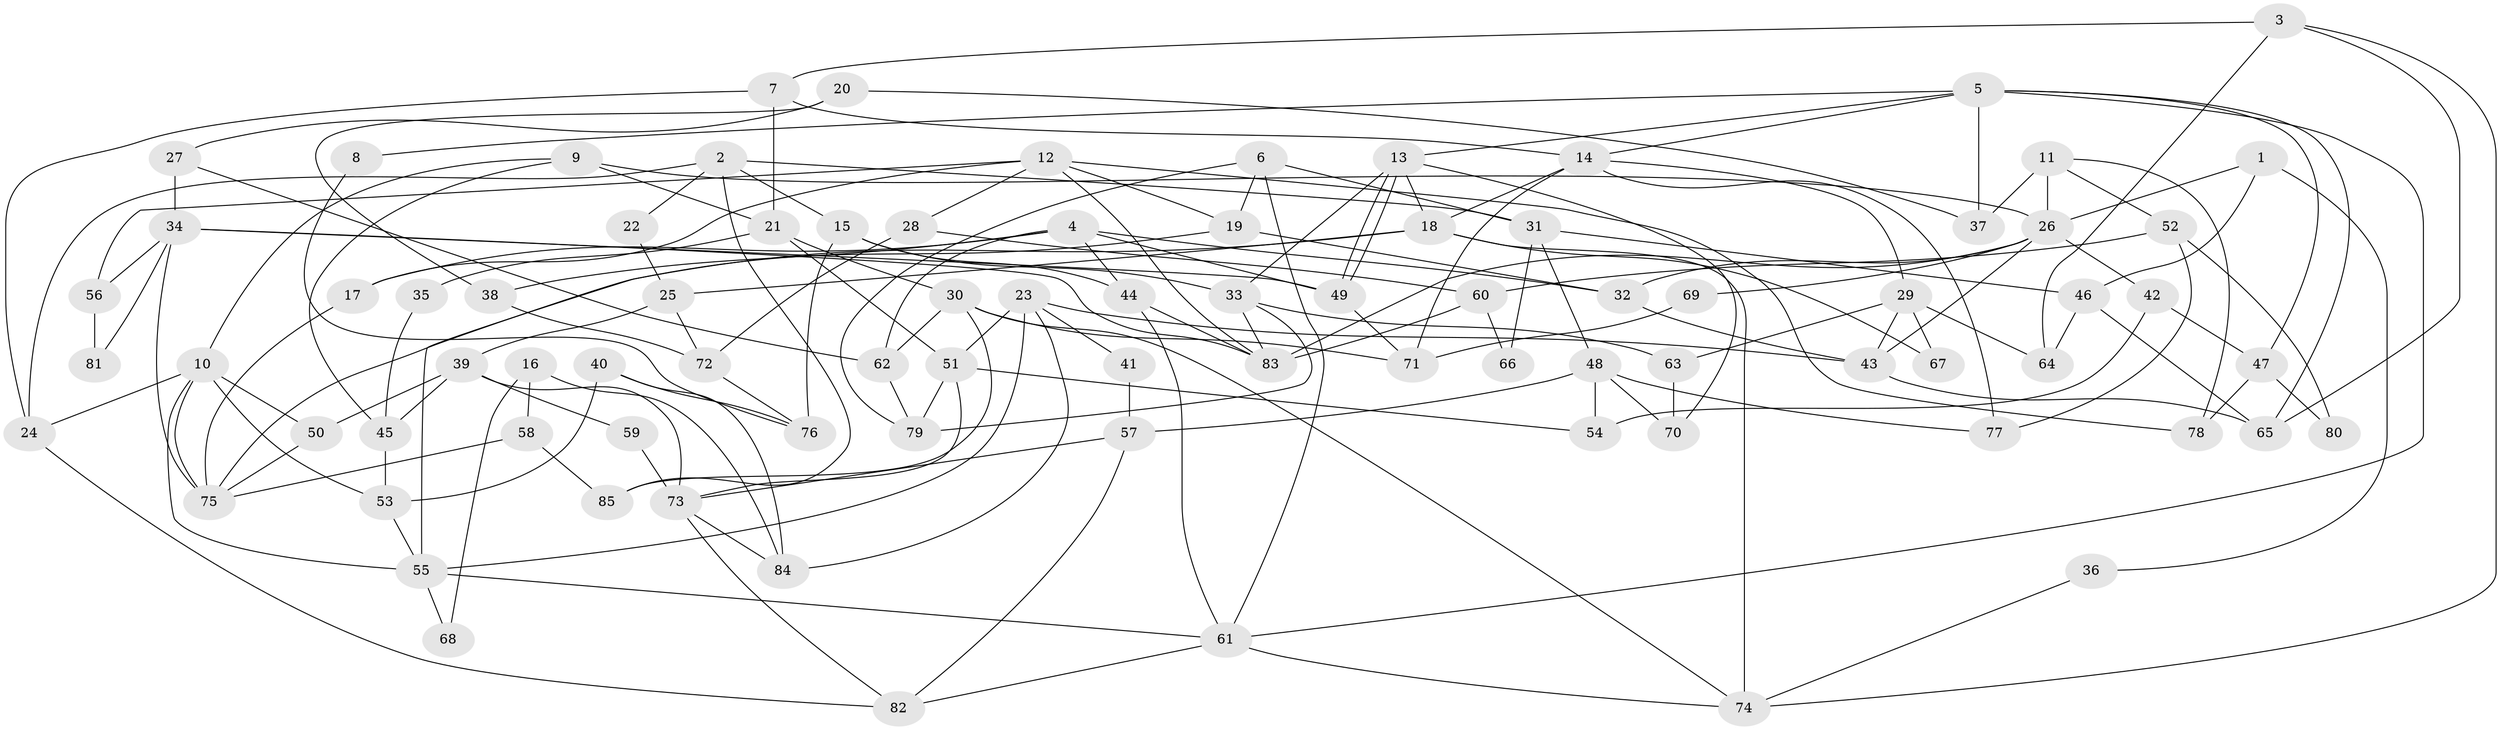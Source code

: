 // coarse degree distribution, {2: 0.28, 5: 0.16, 3: 0.12, 6: 0.08, 4: 0.12, 7: 0.04, 10: 0.08, 9: 0.08, 8: 0.04}
// Generated by graph-tools (version 1.1) at 2025/52/03/04/25 21:52:50]
// undirected, 85 vertices, 170 edges
graph export_dot {
graph [start="1"]
  node [color=gray90,style=filled];
  1;
  2;
  3;
  4;
  5;
  6;
  7;
  8;
  9;
  10;
  11;
  12;
  13;
  14;
  15;
  16;
  17;
  18;
  19;
  20;
  21;
  22;
  23;
  24;
  25;
  26;
  27;
  28;
  29;
  30;
  31;
  32;
  33;
  34;
  35;
  36;
  37;
  38;
  39;
  40;
  41;
  42;
  43;
  44;
  45;
  46;
  47;
  48;
  49;
  50;
  51;
  52;
  53;
  54;
  55;
  56;
  57;
  58;
  59;
  60;
  61;
  62;
  63;
  64;
  65;
  66;
  67;
  68;
  69;
  70;
  71;
  72;
  73;
  74;
  75;
  76;
  77;
  78;
  79;
  80;
  81;
  82;
  83;
  84;
  85;
  1 -- 26;
  1 -- 46;
  1 -- 36;
  2 -- 24;
  2 -- 31;
  2 -- 15;
  2 -- 22;
  2 -- 85;
  3 -- 74;
  3 -- 7;
  3 -- 64;
  3 -- 65;
  4 -- 32;
  4 -- 49;
  4 -- 17;
  4 -- 38;
  4 -- 44;
  4 -- 62;
  5 -- 14;
  5 -- 65;
  5 -- 8;
  5 -- 13;
  5 -- 37;
  5 -- 47;
  5 -- 61;
  6 -- 79;
  6 -- 61;
  6 -- 19;
  6 -- 31;
  7 -- 24;
  7 -- 21;
  7 -- 14;
  8 -- 76;
  9 -- 26;
  9 -- 45;
  9 -- 10;
  9 -- 21;
  10 -- 53;
  10 -- 24;
  10 -- 50;
  10 -- 55;
  10 -- 75;
  11 -- 78;
  11 -- 26;
  11 -- 37;
  11 -- 52;
  12 -- 83;
  12 -- 19;
  12 -- 17;
  12 -- 28;
  12 -- 56;
  12 -- 78;
  13 -- 49;
  13 -- 49;
  13 -- 18;
  13 -- 33;
  13 -- 70;
  14 -- 18;
  14 -- 29;
  14 -- 71;
  14 -- 77;
  15 -- 44;
  15 -- 33;
  15 -- 76;
  16 -- 58;
  16 -- 84;
  16 -- 68;
  17 -- 75;
  18 -- 75;
  18 -- 25;
  18 -- 67;
  18 -- 74;
  19 -- 55;
  19 -- 32;
  20 -- 27;
  20 -- 37;
  20 -- 38;
  21 -- 51;
  21 -- 30;
  21 -- 35;
  22 -- 25;
  23 -- 43;
  23 -- 55;
  23 -- 41;
  23 -- 51;
  23 -- 84;
  24 -- 82;
  25 -- 72;
  25 -- 39;
  26 -- 83;
  26 -- 43;
  26 -- 32;
  26 -- 42;
  26 -- 69;
  27 -- 62;
  27 -- 34;
  28 -- 60;
  28 -- 72;
  29 -- 64;
  29 -- 43;
  29 -- 63;
  29 -- 67;
  30 -- 74;
  30 -- 62;
  30 -- 71;
  30 -- 85;
  31 -- 48;
  31 -- 46;
  31 -- 66;
  32 -- 43;
  33 -- 63;
  33 -- 79;
  33 -- 83;
  34 -- 49;
  34 -- 75;
  34 -- 56;
  34 -- 81;
  34 -- 83;
  35 -- 45;
  36 -- 74;
  38 -- 72;
  39 -- 50;
  39 -- 45;
  39 -- 59;
  39 -- 73;
  40 -- 76;
  40 -- 84;
  40 -- 53;
  41 -- 57;
  42 -- 54;
  42 -- 47;
  43 -- 65;
  44 -- 83;
  44 -- 61;
  45 -- 53;
  46 -- 65;
  46 -- 64;
  47 -- 78;
  47 -- 80;
  48 -- 70;
  48 -- 57;
  48 -- 54;
  48 -- 77;
  49 -- 71;
  50 -- 75;
  51 -- 79;
  51 -- 54;
  51 -- 73;
  52 -- 77;
  52 -- 60;
  52 -- 80;
  53 -- 55;
  55 -- 61;
  55 -- 68;
  56 -- 81;
  57 -- 82;
  57 -- 73;
  58 -- 85;
  58 -- 75;
  59 -- 73;
  60 -- 83;
  60 -- 66;
  61 -- 74;
  61 -- 82;
  62 -- 79;
  63 -- 70;
  69 -- 71;
  72 -- 76;
  73 -- 82;
  73 -- 84;
}
